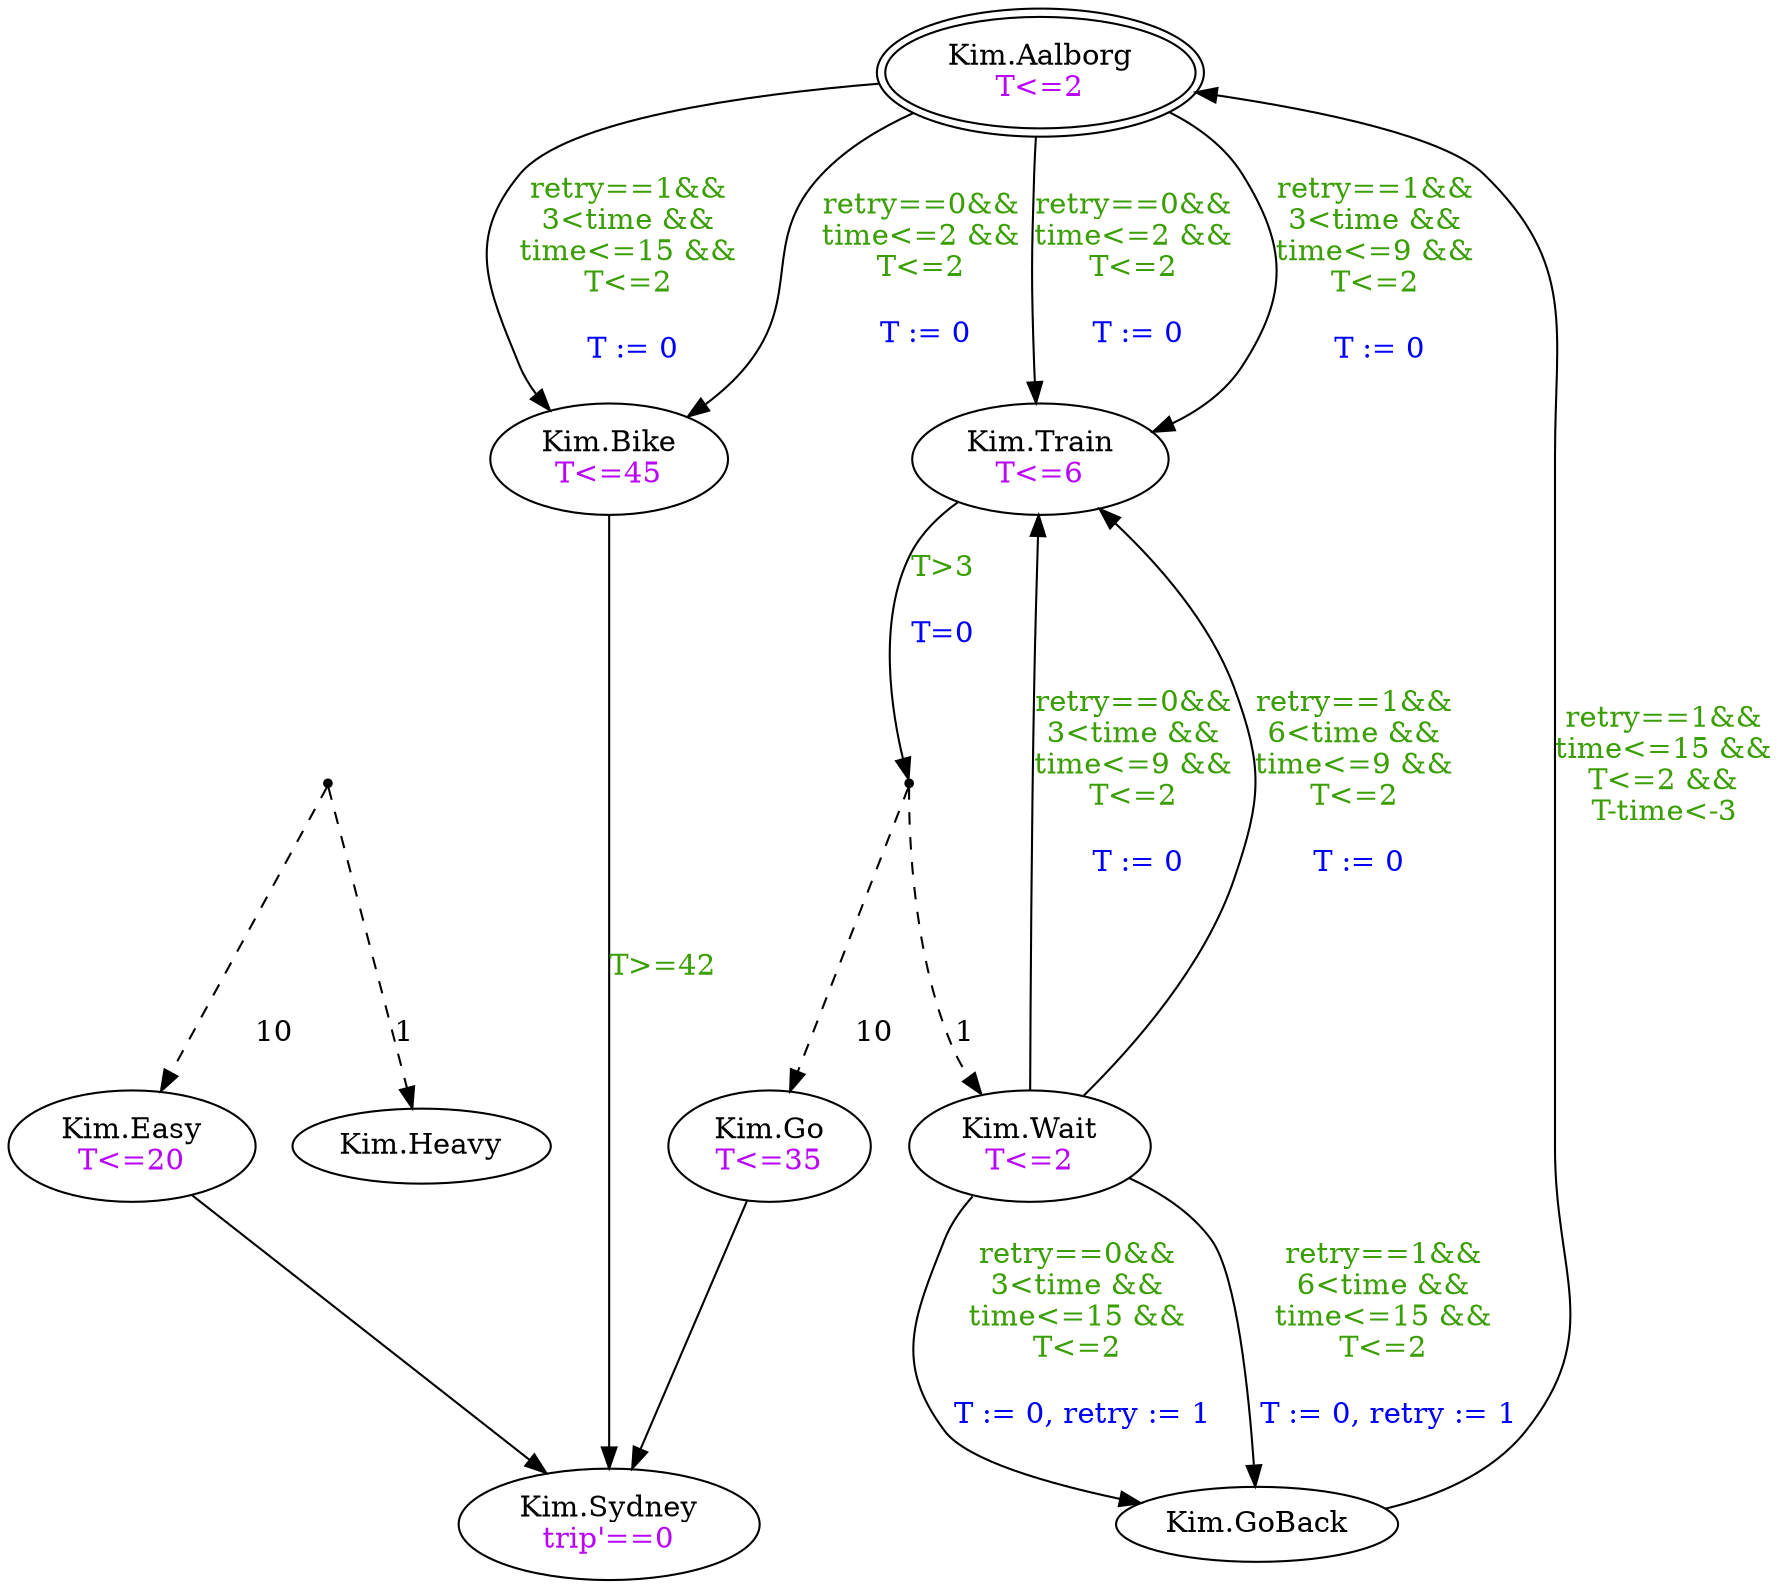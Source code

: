 digraph gosafe {
	"Kim.Sydney" [label=<Kim.Sydney<BR/><font color='#ba03fc'>trip'==0</font>>]
	"Kim.Bike" [label=<Kim.Bike<BR/><font color='#ba03fc'>T&lt;=45</font>>]
	"Kim.Aalborg" [label=<Kim.Aalborg<BR/><font color='#ba03fc'>T&lt;=2</font>> peripheries=2]
	"Kim.GoBack" [label=<Kim.GoBack<BR/>>]
	"Kim.Train" [label=<Kim.Train<BR/><font color='#ba03fc'>T&lt;=6</font>>]
	"Kim.Wait" [label=<Kim.Wait<BR/><font color='#ba03fc'>T&lt;=2</font>>]
	"Kim.Easy" [label=<Kim.Easy<BR/><font color='#ba03fc'>T&lt;=20</font>>]
	"Kim.Go" [label=<Kim.Go<BR/><font color='#ba03fc'>T&lt;=35</font>>]
	id10 -> "Kim.Wait" [label=<<BR/><BR/><BR/>1> style=dashed]
	"Kim.Go" -> "Kim.Sydney" [label=<<BR/><BR/>>]
	"Kim.Bike" -> "Kim.Sydney" [label=<<font color='#3a9e05'>T&gt;=42</font><BR/><BR/>>]
	id11 -> "Kim.Easy" [label=<<BR/><BR/><BR/>10> style=dashed]
	"Kim.Easy" -> "Kim.Sydney" [label=<<BR/><BR/>>]
	"Kim.GoBack" -> "Kim.Aalborg" [label=<<font color='#3a9e05'>retry==1&amp;&amp;<BR/>time&lt;=15 &amp;&amp;<BR/>T&lt;=2 &amp;&amp;<BR/>T-time&lt;-3</font><BR/><BR/>>]
	"Kim.Wait" -> "Kim.GoBack" [label=<<font color='#3a9e05'>retry==0&amp;&amp;<BR/>3&lt;time &amp;&amp;<BR/>time&lt;=15 &amp;&amp;<BR/>T&lt;=2</font><BR/><BR/><font color='blue'> T := 0, retry := 1<BR/></font>>]
	"Kim.Wait" -> "Kim.GoBack" [label=<<font color='#3a9e05'>retry==1&amp;&amp;<BR/>6&lt;time &amp;&amp;<BR/>time&lt;=15 &amp;&amp;<BR/>T&lt;=2</font><BR/><BR/><font color='blue'> T := 0, retry := 1<BR/></font>>]
	"Kim.Aalborg" -> "Kim.Train" [label=<<font color='#3a9e05'>retry==1&amp;&amp;<BR/>3&lt;time &amp;&amp;<BR/>time&lt;=9 &amp;&amp;<BR/>T&lt;=2</font><BR/><BR/><font color='blue'> T := 0<BR/></font>>]
	"Kim.Train" -> id10 [label=<<font color='#3a9e05'>T&gt;3</font><BR/><BR/><font color='blue'>T=0</font>>]
	id11 -> "Kim.Heavy" [label=<<BR/><BR/><BR/>1> style=dashed]
	"Kim.Wait" -> "Kim.Train" [label=<<font color='#3a9e05'>retry==0&amp;&amp;<BR/>3&lt;time &amp;&amp;<BR/>time&lt;=9 &amp;&amp;<BR/>T&lt;=2</font><BR/><BR/><font color='blue'> T := 0<BR/></font>>]
	id10 -> "Kim.Go" [label=<<BR/><BR/><BR/>10> style=dashed]
	"Kim.Aalborg" -> "Kim.Train" [label=<<font color='#3a9e05'>retry==0&amp;&amp;<BR/>time&lt;=2 &amp;&amp;<BR/>T&lt;=2</font><BR/><BR/><font color='blue'> T := 0<BR/></font>>]
	"Kim.Wait" -> "Kim.Train" [label=<<font color='#3a9e05'>retry==1&amp;&amp;<BR/>6&lt;time &amp;&amp;<BR/>time&lt;=9 &amp;&amp;<BR/>T&lt;=2</font><BR/><BR/><font color='blue'> T := 0<BR/></font>>]
	"Kim.Aalborg" -> "Kim.Bike" [label=<<font color='#3a9e05'>retry==0&amp;&amp;<BR/>time&lt;=2 &amp;&amp;<BR/>T&lt;=2</font><BR/><BR/><font color='blue'> T := 0<BR/></font>>]
	"Kim.Aalborg" -> "Kim.Bike" [label=<<font color='#3a9e05'>retry==1&amp;&amp;<BR/>3&lt;time &amp;&amp;<BR/>time&lt;=15 &amp;&amp;<BR/>T&lt;=2</font><BR/><BR/><font color='blue'> T := 0<BR/></font>>]
	id10 [shape=point]
	id11 [shape=point]
}
